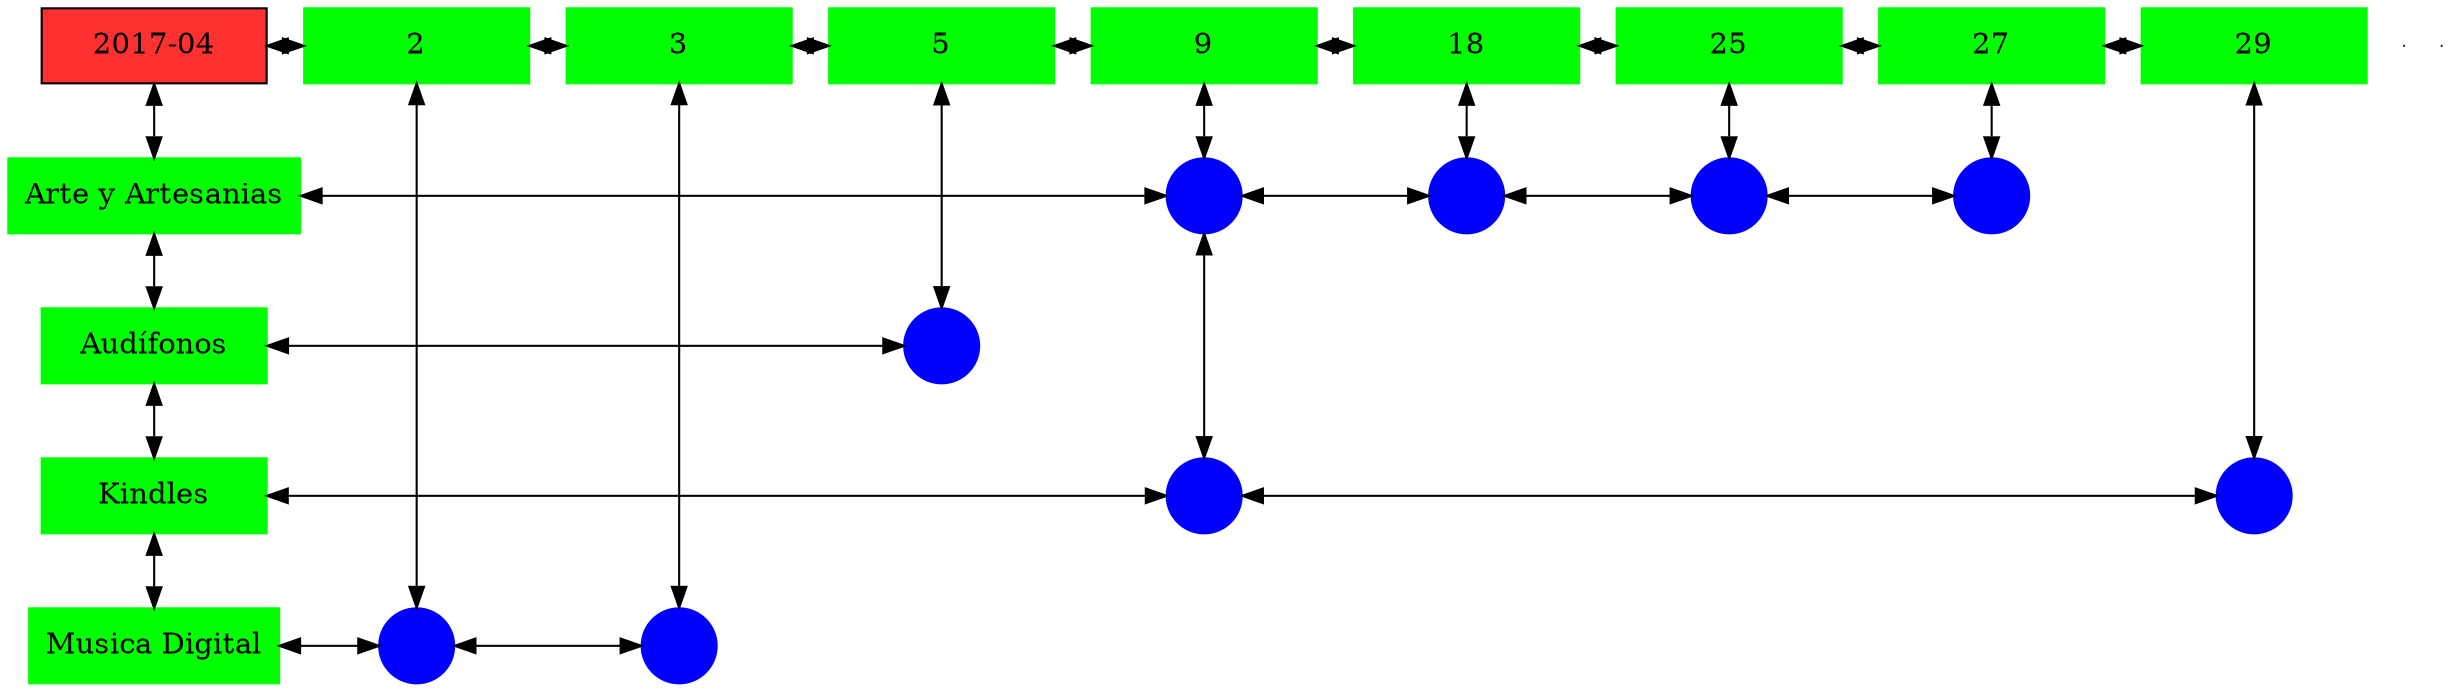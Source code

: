 digraph G{
node[shape="box"];
nodeMt[ label = "2017-04", width = 1.5, style = filled, fillcolor = firebrick1, group = 1 ];
e0[ shape = point, width = 0 ];
e1[ shape = point, width = 0 ];
node0xc002102140[label="2",color=green,style =filled,width = 1.5 group=2];
nodeMt->node0xc002102140[dir="both"];
{rank=same;nodeMt;node0xc002102140;}
node0xc0022f6be0[label="3",color=green,style =filled,width = 1.5 group=3];
node0xc002102140->node0xc0022f6be0[dir="both"];
{rank=same;node0xc002102140;node0xc0022f6be0;}
node0xc001fa2b90[label="5",color=green,style =filled,width = 1.5 group=5];
node0xc0022f6be0->node0xc001fa2b90[dir="both"];
{rank=same;node0xc0022f6be0;node0xc001fa2b90;}
node0xc001f11f40[label="9",color=green,style =filled,width = 1.5 group=9];
node0xc001fa2b90->node0xc001f11f40[dir="both"];
{rank=same;node0xc001fa2b90;node0xc001f11f40;}
node0xc002125360[label="18",color=green,style =filled,width = 1.5 group=18];
node0xc001f11f40->node0xc002125360[dir="both"];
{rank=same;node0xc001f11f40;node0xc002125360;}
node0xc001e47b80[label="25",color=green,style =filled,width = 1.5 group=25];
node0xc002125360->node0xc001e47b80[dir="both"];
{rank=same;node0xc002125360;node0xc001e47b80;}
node0xc002119ea0[label="27",color=green,style =filled,width = 1.5 group=27];
node0xc001e47b80->node0xc002119ea0[dir="both"];
{rank=same;node0xc001e47b80;node0xc002119ea0;}
node0xc002216a50[label="29",color=green,style =filled,width = 1.5 group=29];
node0xc002119ea0->node0xc002216a50[dir="both"];
{rank=same;node0xc002119ea0;node0xc002216a50;}
node0xc001e47b30[label="Arte y Artesanias",color=green,style =filled width = 1.5 group=1];
node0xc001f12f80[label="",color=blue,style =filled, width = 0.5 group=9 shape=circle];
node0xc001e47b30->node0xc001f12f80[dir="both"];
{rank=same;node0xc001e47b30;node0xc001f12f80;}
node0xc00212a980[label="",color=blue,style =filled, width = 0.5 group=18 shape=circle];
node0xc001f12f80->node0xc00212a980[dir="both"];
{rank=same;node0xc00212a980;node0xc001f12f80;}
node0xc001e45180[label="",color=blue,style =filled, width = 0.5 group=25 shape=circle];
node0xc00212a980->node0xc001e45180[dir="both"];
{rank=same;node0xc001e45180;node0xc00212a980;}
node0xc002115a00[label="",color=blue,style =filled, width = 0.5 group=27 shape=circle];
node0xc001e45180->node0xc002115a00[dir="both"];
{rank=same;node0xc002115a00;node0xc001e45180;}
node0xc001fa2b40[label="Audífonos",color=green,style =filled width = 1.5 group=1];
node0xc001f99080[label="",color=blue,style =filled, width = 0.5 group=5 shape=circle];
node0xc001fa2b40->node0xc001f99080[dir="both"];
{rank=same;node0xc001fa2b40;node0xc001f99080;}
node0xc0021a3b30[label="Kindles",color=green,style =filled width = 1.5 group=1];
node0xc0021ac980[label="",color=blue,style =filled, width = 0.5 group=9 shape=circle];
node0xc0021a3b30->node0xc0021ac980[dir="both"];
{rank=same;node0xc0021a3b30;node0xc0021ac980;}
node0xc002203f80[label="",color=blue,style =filled, width = 0.5 group=29 shape=circle];
node0xc0021ac980->node0xc002203f80[dir="both"];
{rank=same;node0xc002203f80;node0xc0021ac980;}
node0xc0021020f0[label="Musica Digital",color=green,style =filled width = 1.5 group=1];
node0xc0020fea00[label="",color=blue,style =filled, width = 0.5 group=2 shape=circle];
node0xc0021020f0->node0xc0020fea00[dir="both"];
{rank=same;node0xc0021020f0;node0xc0020fea00;}
node0xc0022f1280[label="",color=blue,style =filled, width = 0.5 group=3 shape=circle];
node0xc0020fea00->node0xc0022f1280[dir="both"];
{rank=same;node0xc0022f1280;node0xc0020fea00;}
node0xc002102140->node0xc0020fea00[dir="both"];
node0xc0022f6be0->node0xc0022f1280[dir="both"];
node0xc001fa2b90->node0xc001f99080[dir="both"];
node0xc001f11f40->node0xc001f12f80[dir="both"];
node0xc001f12f80->node0xc0021ac980[dir="both"];
node0xc002125360->node0xc00212a980[dir="both"];
node0xc001e47b80->node0xc001e45180[dir="both"];
node0xc002119ea0->node0xc002115a00[dir="both"];
node0xc002216a50->node0xc002203f80[dir="both"];
nodeMt->node0xc001e47b30[dir="both"];
node0xc001e47b30->node0xc001fa2b40[dir="both"];
node0xc001fa2b40->node0xc0021a3b30[dir="both"];
node0xc0021a3b30->node0xc0021020f0[dir="both"];
}
